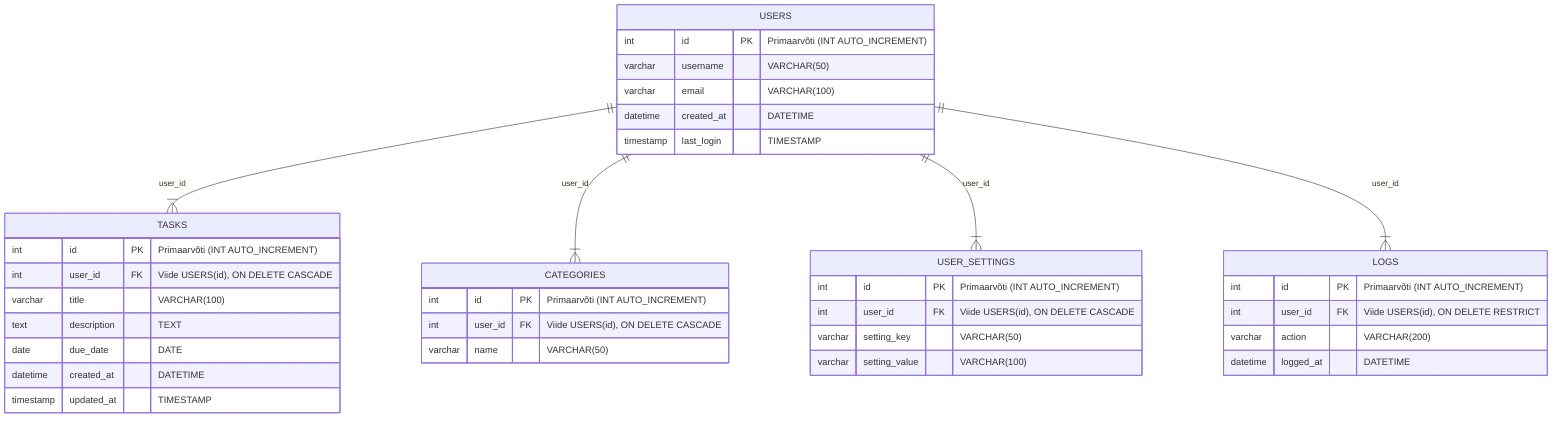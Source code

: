 erDiagram

%% TABEL: USERS
    USERS {
        int id PK "Primaarvõti (INT AUTO_INCREMENT)"
        varchar username "VARCHAR(50)"
        varchar email "VARCHAR(100)"
        datetime created_at "DATETIME"
        timestamp last_login "TIMESTAMP"
    }

%% TABEL: TASKS
    TASKS {
        int id PK "Primaarvõti (INT AUTO_INCREMENT)"
        int user_id FK "Viide USERS(id), ON DELETE CASCADE"
        varchar title "VARCHAR(100)"
        text description "TEXT"
        date due_date "DATE"
        datetime created_at "DATETIME"
        timestamp updated_at "TIMESTAMP"
    }

%% TABEL: CATEGORIES
    CATEGORIES {
        int id PK "Primaarvõti (INT AUTO_INCREMENT)"
        int user_id FK "Viide USERS(id), ON DELETE CASCADE"
        varchar name "VARCHAR(50)"
    }

%% TABEL: USER_SETTINGS
    USER_SETTINGS {
        int id PK "Primaarvõti (INT AUTO_INCREMENT)"
        int user_id FK "Viide USERS(id), ON DELETE CASCADE"
        varchar setting_key "VARCHAR(50)"
        varchar setting_value "VARCHAR(100)"
    }

%% TABEL: LOGS
    LOGS {
        int id PK "Primaarvõti (INT AUTO_INCREMENT)"
        int user_id FK "Viide USERS(id), ON DELETE RESTRICT"
        varchar action "VARCHAR(200)"
        datetime logged_at "DATETIME"
    }

%% Seosed:
%% '||' tähistab ühe (PK pool) ja '|{' tähistab mitut (FK pool).
    USERS ||--|{ TASKS : "user_id"
    USERS ||--|{ CATEGORIES : "user_id"
    USERS ||--|{ USER_SETTINGS : "user_id"
    USERS ||--|{ LOGS : "user_id"
